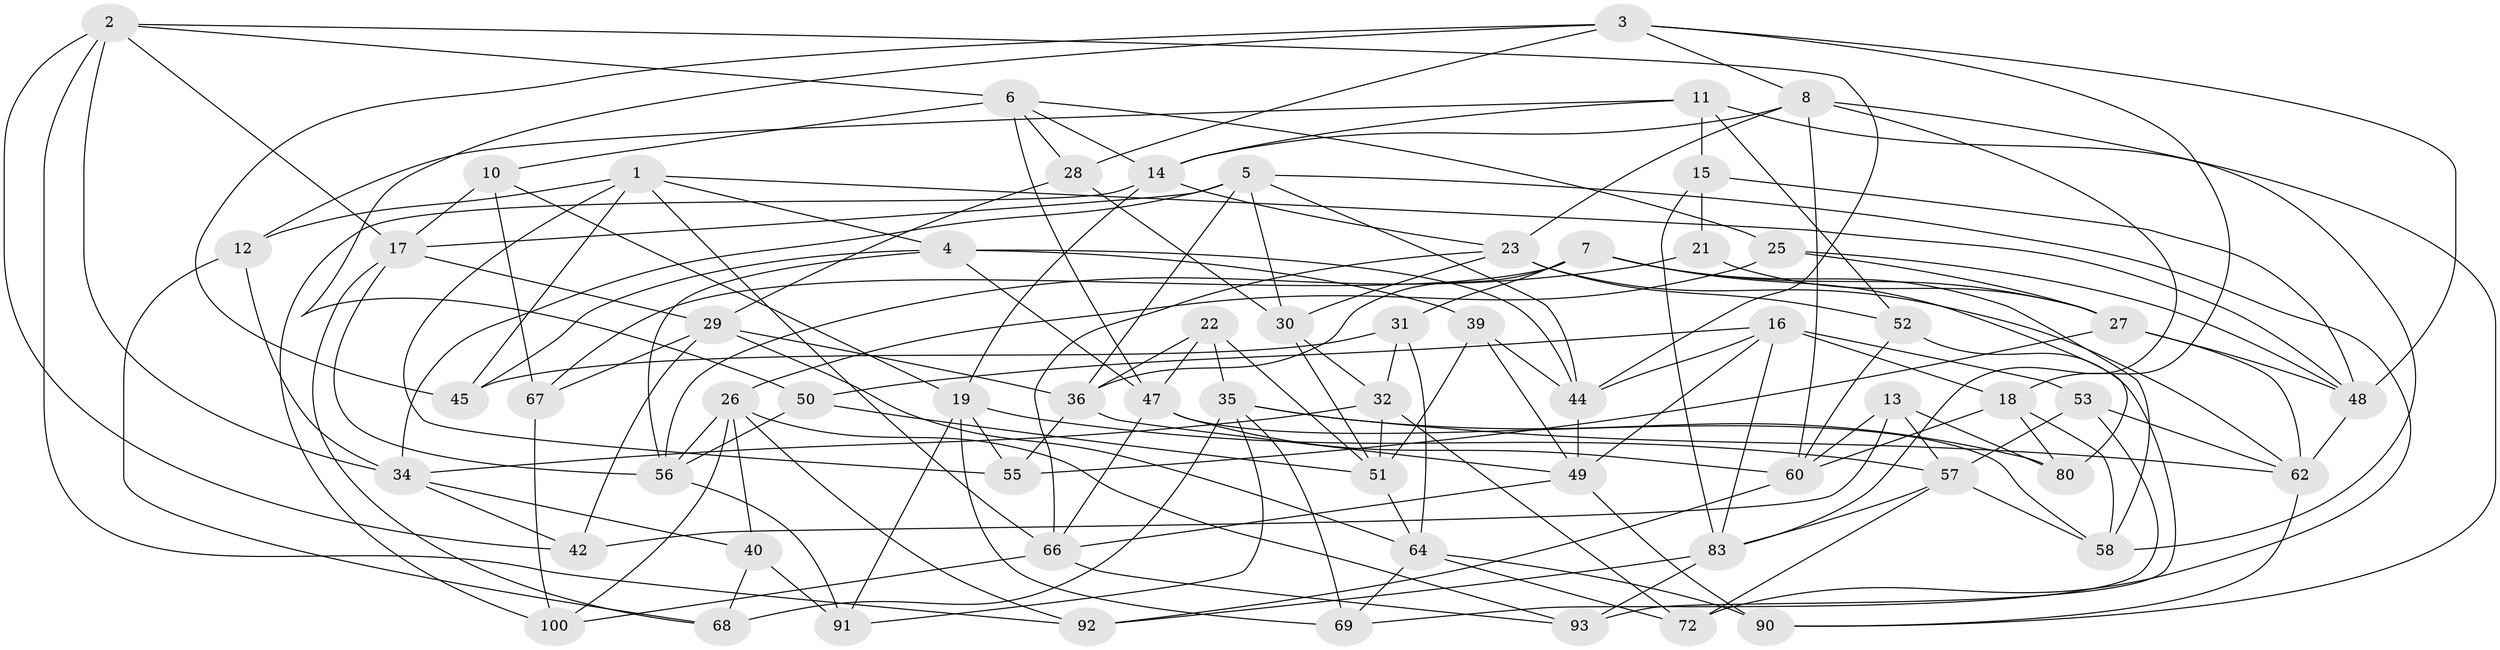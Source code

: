 // original degree distribution, {4: 1.0}
// Generated by graph-tools (version 1.1) at 2025/39/02/21/25 10:39:01]
// undirected, 63 vertices, 159 edges
graph export_dot {
graph [start="1"]
  node [color=gray90,style=filled];
  1 [super="+20"];
  2 [super="+99"];
  3 [super="+87"];
  4 [super="+9"];
  5 [super="+98"];
  6 [super="+43"];
  7 [super="+89"];
  8 [super="+54"];
  10;
  11 [super="+41"];
  12;
  13;
  14 [super="+96"];
  15 [super="+24"];
  16 [super="+46"];
  17 [super="+59"];
  18 [super="+65"];
  19 [super="+97"];
  21;
  22;
  23 [super="+37"];
  25;
  26 [super="+79"];
  27 [super="+33"];
  28;
  29 [super="+73"];
  30 [super="+82"];
  31;
  32 [super="+71"];
  34 [super="+38"];
  35 [super="+84"];
  36 [super="+81"];
  39;
  40;
  42;
  44 [super="+85"];
  45;
  47 [super="+61"];
  48 [super="+88"];
  49 [super="+77"];
  50;
  51 [super="+76"];
  52;
  53;
  55;
  56 [super="+63"];
  57 [super="+86"];
  58 [super="+75"];
  60 [super="+78"];
  62 [super="+70"];
  64 [super="+94"];
  66 [super="+74"];
  67;
  68;
  69;
  72;
  80;
  83 [super="+95"];
  90;
  91;
  92;
  93;
  100;
  1 -- 12;
  1 -- 66;
  1 -- 4;
  1 -- 45;
  1 -- 55;
  1 -- 48;
  2 -- 6;
  2 -- 44;
  2 -- 17;
  2 -- 42;
  2 -- 92;
  2 -- 34;
  3 -- 28;
  3 -- 50;
  3 -- 48;
  3 -- 8;
  3 -- 18;
  3 -- 45;
  4 -- 56;
  4 -- 39;
  4 -- 45;
  4 -- 47;
  4 -- 44;
  5 -- 36;
  5 -- 17;
  5 -- 30;
  5 -- 72;
  5 -- 34;
  5 -- 44;
  6 -- 25;
  6 -- 28;
  6 -- 10;
  6 -- 47;
  6 -- 14;
  7 -- 31;
  7 -- 27;
  7 -- 80;
  7 -- 67;
  7 -- 36;
  7 -- 58;
  8 -- 90;
  8 -- 14;
  8 -- 83;
  8 -- 23;
  8 -- 60;
  10 -- 17;
  10 -- 67;
  10 -- 19;
  11 -- 12;
  11 -- 15 [weight=2];
  11 -- 52;
  11 -- 14;
  11 -- 58;
  12 -- 68;
  12 -- 34;
  13 -- 80;
  13 -- 57;
  13 -- 42;
  13 -- 60;
  14 -- 100;
  14 -- 23;
  14 -- 19;
  15 -- 21 [weight=2];
  15 -- 83;
  15 -- 48;
  16 -- 50;
  16 -- 18;
  16 -- 44;
  16 -- 49;
  16 -- 83;
  16 -- 53;
  17 -- 68;
  17 -- 56;
  17 -- 29;
  18 -- 80;
  18 -- 58 [weight=2];
  18 -- 60;
  19 -- 57;
  19 -- 91;
  19 -- 69;
  19 -- 55;
  21 -- 56;
  21 -- 27;
  22 -- 36;
  22 -- 51;
  22 -- 35;
  22 -- 47;
  23 -- 52;
  23 -- 66;
  23 -- 30;
  23 -- 62;
  25 -- 27;
  25 -- 26;
  25 -- 48;
  26 -- 40;
  26 -- 93;
  26 -- 100;
  26 -- 92;
  26 -- 56;
  27 -- 62;
  27 -- 48;
  27 -- 55;
  28 -- 30;
  28 -- 29;
  29 -- 64;
  29 -- 67;
  29 -- 42;
  29 -- 36;
  30 -- 32 [weight=2];
  30 -- 51;
  31 -- 45;
  31 -- 32;
  31 -- 64;
  32 -- 51;
  32 -- 34;
  32 -- 72;
  34 -- 42;
  34 -- 40;
  35 -- 62;
  35 -- 68;
  35 -- 80;
  35 -- 91;
  35 -- 69;
  36 -- 55;
  36 -- 49;
  39 -- 44;
  39 -- 49;
  39 -- 51;
  40 -- 68;
  40 -- 91;
  44 -- 49;
  47 -- 58;
  47 -- 66;
  47 -- 60;
  48 -- 62;
  49 -- 66;
  49 -- 90;
  50 -- 51;
  50 -- 56;
  51 -- 64;
  52 -- 60;
  52 -- 93;
  53 -- 69;
  53 -- 57;
  53 -- 62;
  56 -- 91;
  57 -- 72;
  57 -- 58;
  57 -- 83;
  60 -- 92;
  62 -- 90;
  64 -- 72;
  64 -- 90;
  64 -- 69;
  66 -- 100;
  66 -- 93;
  67 -- 100;
  83 -- 92;
  83 -- 93;
}
